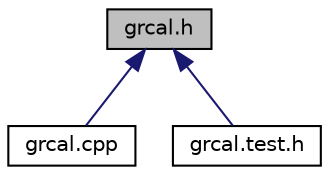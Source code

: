 digraph G
{
  edge [fontname="Helvetica",fontsize="10",labelfontname="Helvetica",labelfontsize="10"];
  node [fontname="Helvetica",fontsize="10",shape=record];
  Node1 [label="grcal.h",height=0.2,width=0.4,color="black", fillcolor="grey75", style="filled" fontcolor="black"];
  Node1 -> Node2 [dir="back",color="midnightblue",fontsize="10",style="solid",fontname="Helvetica"];
  Node2 [label="grcal.cpp",height=0.2,width=0.4,color="black", fillcolor="white", style="filled",URL="$grcal_8cpp.html"];
  Node1 -> Node3 [dir="back",color="midnightblue",fontsize="10",style="solid",fontname="Helvetica"];
  Node3 [label="grcal.test.h",height=0.2,width=0.4,color="black", fillcolor="white", style="filled",URL="$grcal_8test_8h.html"];
}
